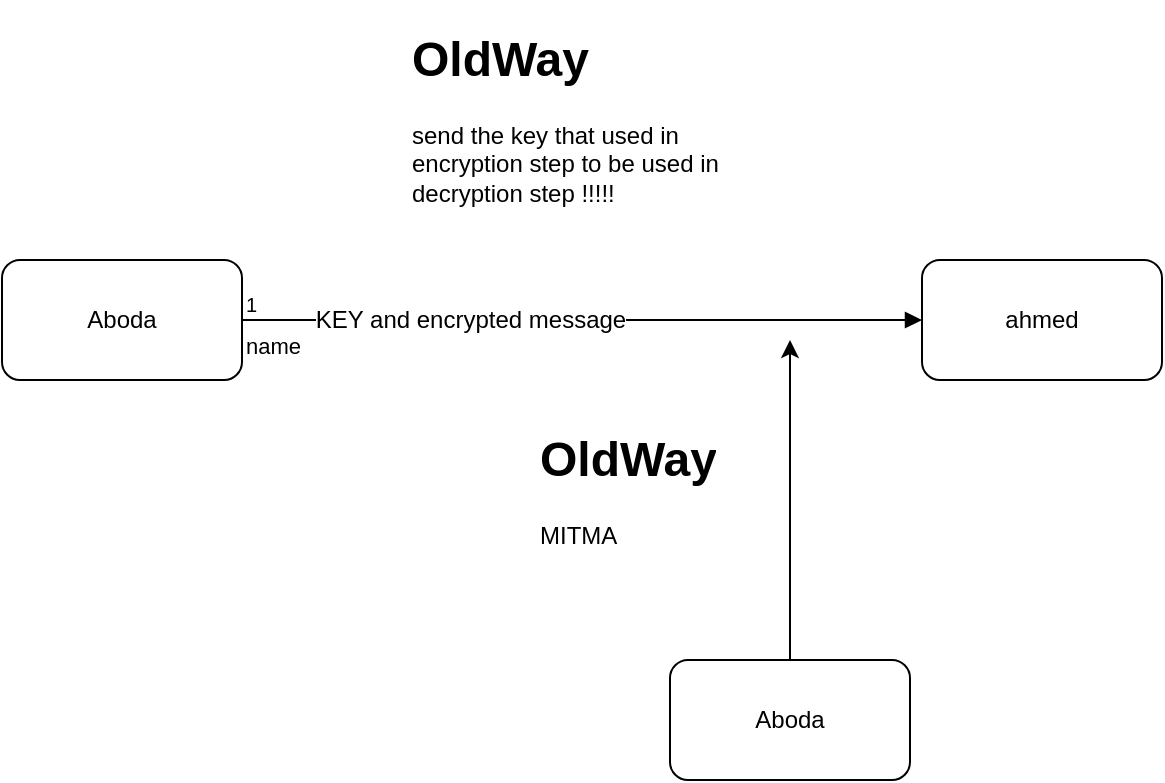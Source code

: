 <mxfile version="12.2.4" pages="3"><diagram id="aF0UjUi0yBeNp4lIf49N" name="old way"><mxGraphModel dx="749" dy="443" grid="1" gridSize="10" guides="1" tooltips="1" connect="1" arrows="1" fold="1" page="1" pageScale="1" pageWidth="850" pageHeight="1100" math="0" shadow="0"><root><mxCell id="0"/><mxCell id="1" parent="0"/><mxCell id="2" value="Aboda" style="rounded=1;whiteSpace=wrap;html=1;" parent="1" vertex="1"><mxGeometry x="90" y="140" width="120" height="60" as="geometry"/></mxCell><mxCell id="3" value="ahmed" style="rounded=1;whiteSpace=wrap;html=1;" parent="1" vertex="1"><mxGeometry x="550" y="140" width="120" height="60" as="geometry"/></mxCell><mxCell id="4" value="&lt;h1&gt;OldWay&lt;/h1&gt;&lt;p&gt;send the key that used in encryption step to be used in decryption step !!!!!&lt;/p&gt;" style="text;html=1;strokeColor=none;fillColor=none;spacing=5;spacingTop=-20;whiteSpace=wrap;overflow=hidden;rounded=0;" parent="1" vertex="1"><mxGeometry x="290" y="20" width="190" height="120" as="geometry"/></mxCell><mxCell id="5" value="&lt;h1&gt;OldWay&lt;/h1&gt;&lt;p&gt;MITMA&lt;/p&gt;" style="text;html=1;strokeColor=none;fillColor=none;spacing=5;spacingTop=-20;whiteSpace=wrap;overflow=hidden;rounded=0;" parent="1" vertex="1"><mxGeometry x="354" y="220" width="96" height="80" as="geometry"/></mxCell><mxCell id="6" value="name" style="endArrow=block;endFill=1;html=1;edgeStyle=orthogonalEdgeStyle;align=left;verticalAlign=top;exitX=1;exitY=0.5;exitDx=0;exitDy=0;entryX=0;entryY=0.5;entryDx=0;entryDy=0;" parent="1" source="2" target="3" edge="1"><mxGeometry x="-1" relative="1" as="geometry"><mxPoint x="90" y="370" as="sourcePoint"/><mxPoint x="250" y="370" as="targetPoint"/></mxGeometry></mxCell><mxCell id="7" value="1" style="resizable=0;html=1;align=left;verticalAlign=bottom;labelBackgroundColor=#ffffff;fontSize=10;" parent="6" connectable="0" vertex="1"><mxGeometry x="-1" relative="1" as="geometry"/></mxCell><mxCell id="8" value="KEY and encrypted message" style="text;html=1;resizable=0;points=[];align=center;verticalAlign=middle;labelBackgroundColor=#ffffff;" parent="6" vertex="1" connectable="0"><mxGeometry x="-0.323" relative="1" as="geometry"><mxPoint x="-1" as="offset"/></mxGeometry></mxCell><mxCell id="10" style="edgeStyle=orthogonalEdgeStyle;rounded=0;orthogonalLoop=1;jettySize=auto;html=1;" parent="1" source="9" edge="1"><mxGeometry relative="1" as="geometry"><mxPoint x="484" y="180" as="targetPoint"/></mxGeometry></mxCell><mxCell id="9" value="Aboda" style="rounded=1;whiteSpace=wrap;html=1;" parent="1" vertex="1"><mxGeometry x="424" y="340" width="120" height="60" as="geometry"/></mxCell></root></mxGraphModel></diagram><diagram id="wvOgCLUrkQbX7DmBxsYG" name="diffie hellman"><mxGraphModel dx="1070" dy="633" grid="1" gridSize="10" guides="1" tooltips="1" connect="1" arrows="1" fold="1" page="1" pageScale="1" pageWidth="850" pageHeight="1100" math="0" shadow="0"><root><mxCell id="B013_C6K6fvrWIqMeg1T-0"/><mxCell id="B013_C6K6fvrWIqMeg1T-1" parent="B013_C6K6fvrWIqMeg1T-0"/><mxCell id="B013_C6K6fvrWIqMeg1T-4" value="" style="shape=link;html=1;" parent="B013_C6K6fvrWIqMeg1T-1" edge="1"><mxGeometry width="50" height="50" relative="1" as="geometry"><mxPoint x="360" y="360" as="sourcePoint"/><mxPoint x="360" y="120.0" as="targetPoint"/></mxGeometry></mxCell><mxCell id="B013_C6K6fvrWIqMeg1T-6" value="&lt;font style=&quot;font-size: 18px&quot;&gt;A&lt;/font&gt;" style="text;html=1;resizable=0;points=[];autosize=1;align=left;verticalAlign=top;spacingTop=-4;" parent="B013_C6K6fvrWIqMeg1T-1" vertex="1"><mxGeometry x="90" y="90" width="30" height="20" as="geometry"/></mxCell><mxCell id="B013_C6K6fvrWIqMeg1T-8" value="&lt;font style=&quot;font-size: 18px&quot;&gt;B&lt;/font&gt;" style="text;html=1;resizable=0;points=[];autosize=1;align=left;verticalAlign=top;spacingTop=-4;" parent="B013_C6K6fvrWIqMeg1T-1" vertex="1"><mxGeometry x="570" y="80" width="30" height="20" as="geometry"/></mxCell><mxCell id="B013_C6K6fvrWIqMeg1T-11" value="&lt;h1&gt;XA&lt;/h1&gt;&lt;p&gt;&lt;br&gt;&lt;/p&gt;" style="text;html=1;strokeColor=none;fillColor=none;spacing=5;spacingTop=-20;whiteSpace=wrap;overflow=hidden;rounded=0;" parent="B013_C6K6fvrWIqMeg1T-1" vertex="1"><mxGeometry x="25" y="160" width="190" height="120" as="geometry"/></mxCell><mxCell id="B013_C6K6fvrWIqMeg1T-12" value="&lt;h1&gt;XB&lt;/h1&gt;&lt;p&gt;&lt;br&gt;&lt;/p&gt;" style="text;html=1;strokeColor=none;fillColor=none;spacing=5;spacingTop=-20;whiteSpace=wrap;overflow=hidden;rounded=0;" parent="B013_C6K6fvrWIqMeg1T-1" vertex="1"><mxGeometry x="490" y="170" width="190" height="120" as="geometry"/></mxCell><mxCell id="B013_C6K6fvrWIqMeg1T-16" style="edgeStyle=none;rounded=0;orthogonalLoop=1;jettySize=auto;html=1;" parent="B013_C6K6fvrWIqMeg1T-1" source="B013_C6K6fvrWIqMeg1T-13" edge="1"><mxGeometry relative="1" as="geometry"><mxPoint x="560" y="100" as="targetPoint"/></mxGeometry></mxCell><mxCell id="B013_C6K6fvrWIqMeg1T-13" value="&lt;h1&gt;PK = YA&lt;/h1&gt;&lt;p&gt;ALpha pow(XA) Mod Q&lt;/p&gt;" style="text;html=1;strokeColor=none;fillColor=none;spacing=5;spacingTop=-20;whiteSpace=wrap;overflow=hidden;rounded=0;" parent="B013_C6K6fvrWIqMeg1T-1" vertex="1"><mxGeometry x="40" y="330" width="190" height="120" as="geometry"/></mxCell><mxCell id="B013_C6K6fvrWIqMeg1T-15" style="edgeStyle=none;rounded=0;orthogonalLoop=1;jettySize=auto;html=1;" parent="B013_C6K6fvrWIqMeg1T-1" source="B013_C6K6fvrWIqMeg1T-14" target="B013_C6K6fvrWIqMeg1T-6" edge="1"><mxGeometry relative="1" as="geometry"/></mxCell><mxCell id="B013_C6K6fvrWIqMeg1T-14" value="&lt;h1&gt;PK = YB&lt;/h1&gt;&lt;p&gt;ALpha pow(XB) Mod Q&lt;br&gt;&lt;/p&gt;" style="text;html=1;strokeColor=none;fillColor=none;spacing=5;spacingTop=-20;whiteSpace=wrap;overflow=hidden;rounded=0;" parent="B013_C6K6fvrWIqMeg1T-1" vertex="1"><mxGeometry x="490" y="320" width="190" height="120" as="geometry"/></mxCell><mxCell id="B013_C6K6fvrWIqMeg1T-17" value="&lt;h1&gt;SK&lt;/h1&gt;&lt;p&gt;YB pow(XA) MOD Q&lt;/p&gt;" style="text;html=1;strokeColor=none;fillColor=none;spacing=5;spacingTop=-20;whiteSpace=wrap;overflow=hidden;rounded=0;" parent="B013_C6K6fvrWIqMeg1T-1" vertex="1"><mxGeometry x="40" y="480" width="190" height="120" as="geometry"/></mxCell><mxCell id="B013_C6K6fvrWIqMeg1T-18" value="&lt;h1&gt;SK&lt;/h1&gt;&lt;p&gt;YA pow(XB) MOD Q&lt;/p&gt;" style="text;html=1;strokeColor=none;fillColor=none;spacing=5;spacingTop=-20;whiteSpace=wrap;overflow=hidden;rounded=0;" parent="B013_C6K6fvrWIqMeg1T-1" vertex="1"><mxGeometry x="490" y="488.5" width="190" height="120" as="geometry"/></mxCell></root></mxGraphModel></diagram><diagram id="4tL1IgK_gOsYmZyG97As" name="Page-3"><mxGraphModel dx="1873" dy="1108" grid="1" gridSize="10" guides="1" tooltips="1" connect="1" arrows="1" fold="1" page="1" pageScale="1" pageWidth="850" pageHeight="1100" math="0" shadow="0"><root><mxCell id="27Lj9X5B0xkSgRG3pnOb-0"/><mxCell id="27Lj9X5B0xkSgRG3pnOb-1" parent="27Lj9X5B0xkSgRG3pnOb-0"/></root></mxGraphModel></diagram></mxfile>